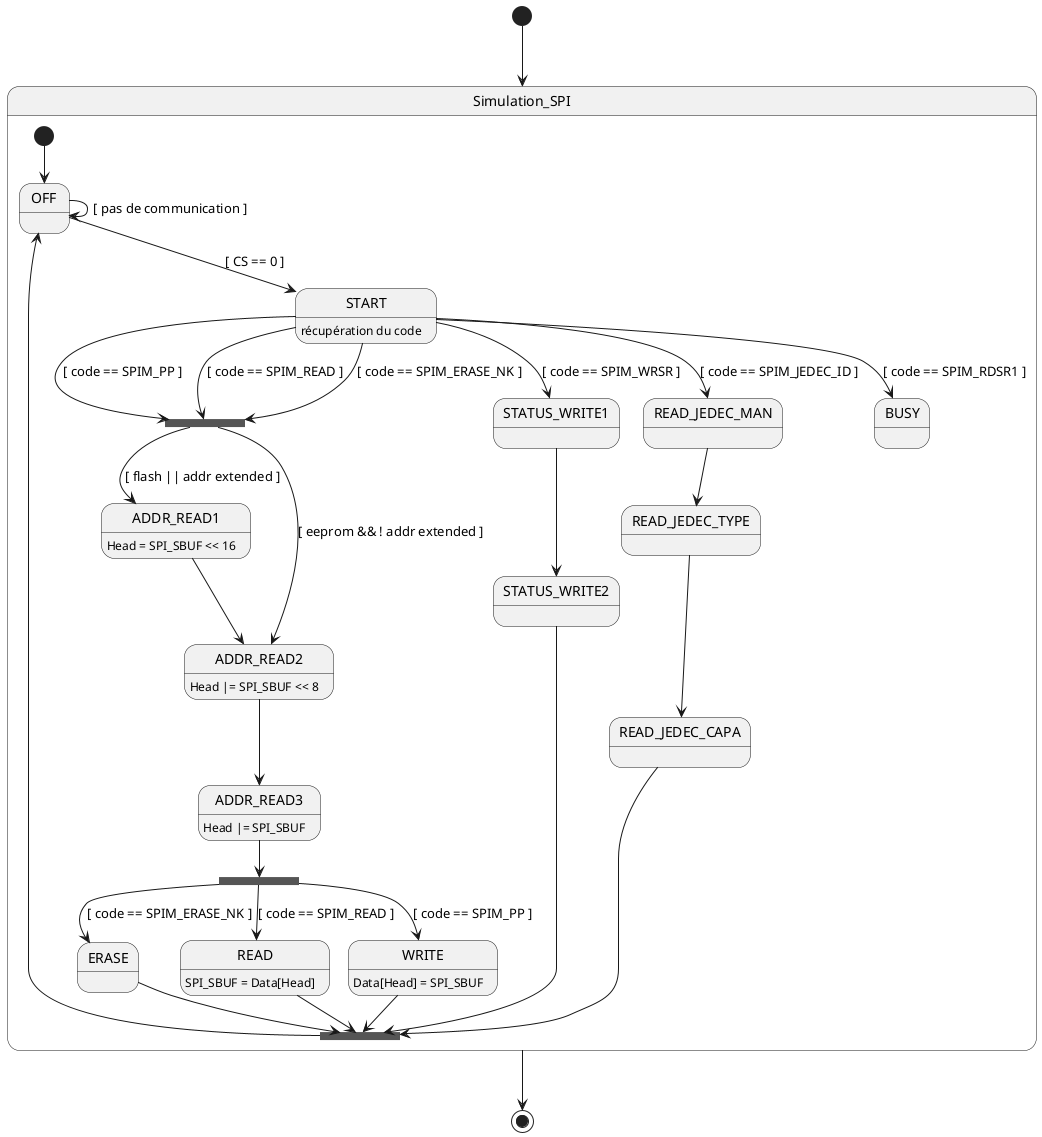 @startuml
[*] --> Simulation_SPI
Simulation_SPI --> [*]
state Simulation_SPI {
  state addr_read <<join>>
  state final <<join>>
  state addr_gotten <<fork>>
  [*] --> OFF
  OFF --> OFF : [ pas de communication ]
  OFF -down-> START : [ CS == 0 ]
  START : récupération du code
  START -down-> STATUS_WRITE1 : [ code == SPIM_WRSR ]
  START -down-> addr_read : [ code == SPIM_PP ]
  START -down-> addr_read : [ code == SPIM_READ ]
  START -down-> addr_read : [ code == SPIM_ERASE_NK ]
  START -down-> READ_JEDEC_MAN : [ code == SPIM_JEDEC_ID ]
  START -down-> BUSY : [ code == SPIM_RDSR1 ]
  addr_read -down-> ADDR_READ1 : [ flash || addr extended ]
  addr_read -down-> ADDR_READ2 : [ eeprom && ! addr extended ]
  ADDR_READ1 : Head = SPI_SBUF << 16
  ADDR_READ2 : Head |= SPI_SBUF << 8
  ADDR_READ3 : Head |= SPI_SBUF
  ADDR_READ1 -down-> ADDR_READ2
  ADDR_READ2 -down-> ADDR_READ3
  ADDR_READ3 -down-> addr_gotten
  addr_gotten -down-> ERASE : [ code == SPIM_ERASE_NK ]
  addr_gotten -down-> READ : [ code == SPIM_READ ]
  addr_gotten -down-> WRITE : [ code == SPIM_PP ]
  READ : SPI_SBUF = Data[Head]
  WRITE : Data[Head] = SPI_SBUF
  READ_JEDEC_MAN --> READ_JEDEC_TYPE
  READ_JEDEC_TYPE --> READ_JEDEC_CAPA
  STATUS_WRITE1 --> STATUS_WRITE2
  READ_JEDEC_CAPA -down-> final
  STATUS_WRITE2 -down-> final
  WRITE -down-> final
  READ -down-> final
  ERASE -down-> final
  final -up-> OFF
}
@enduml
